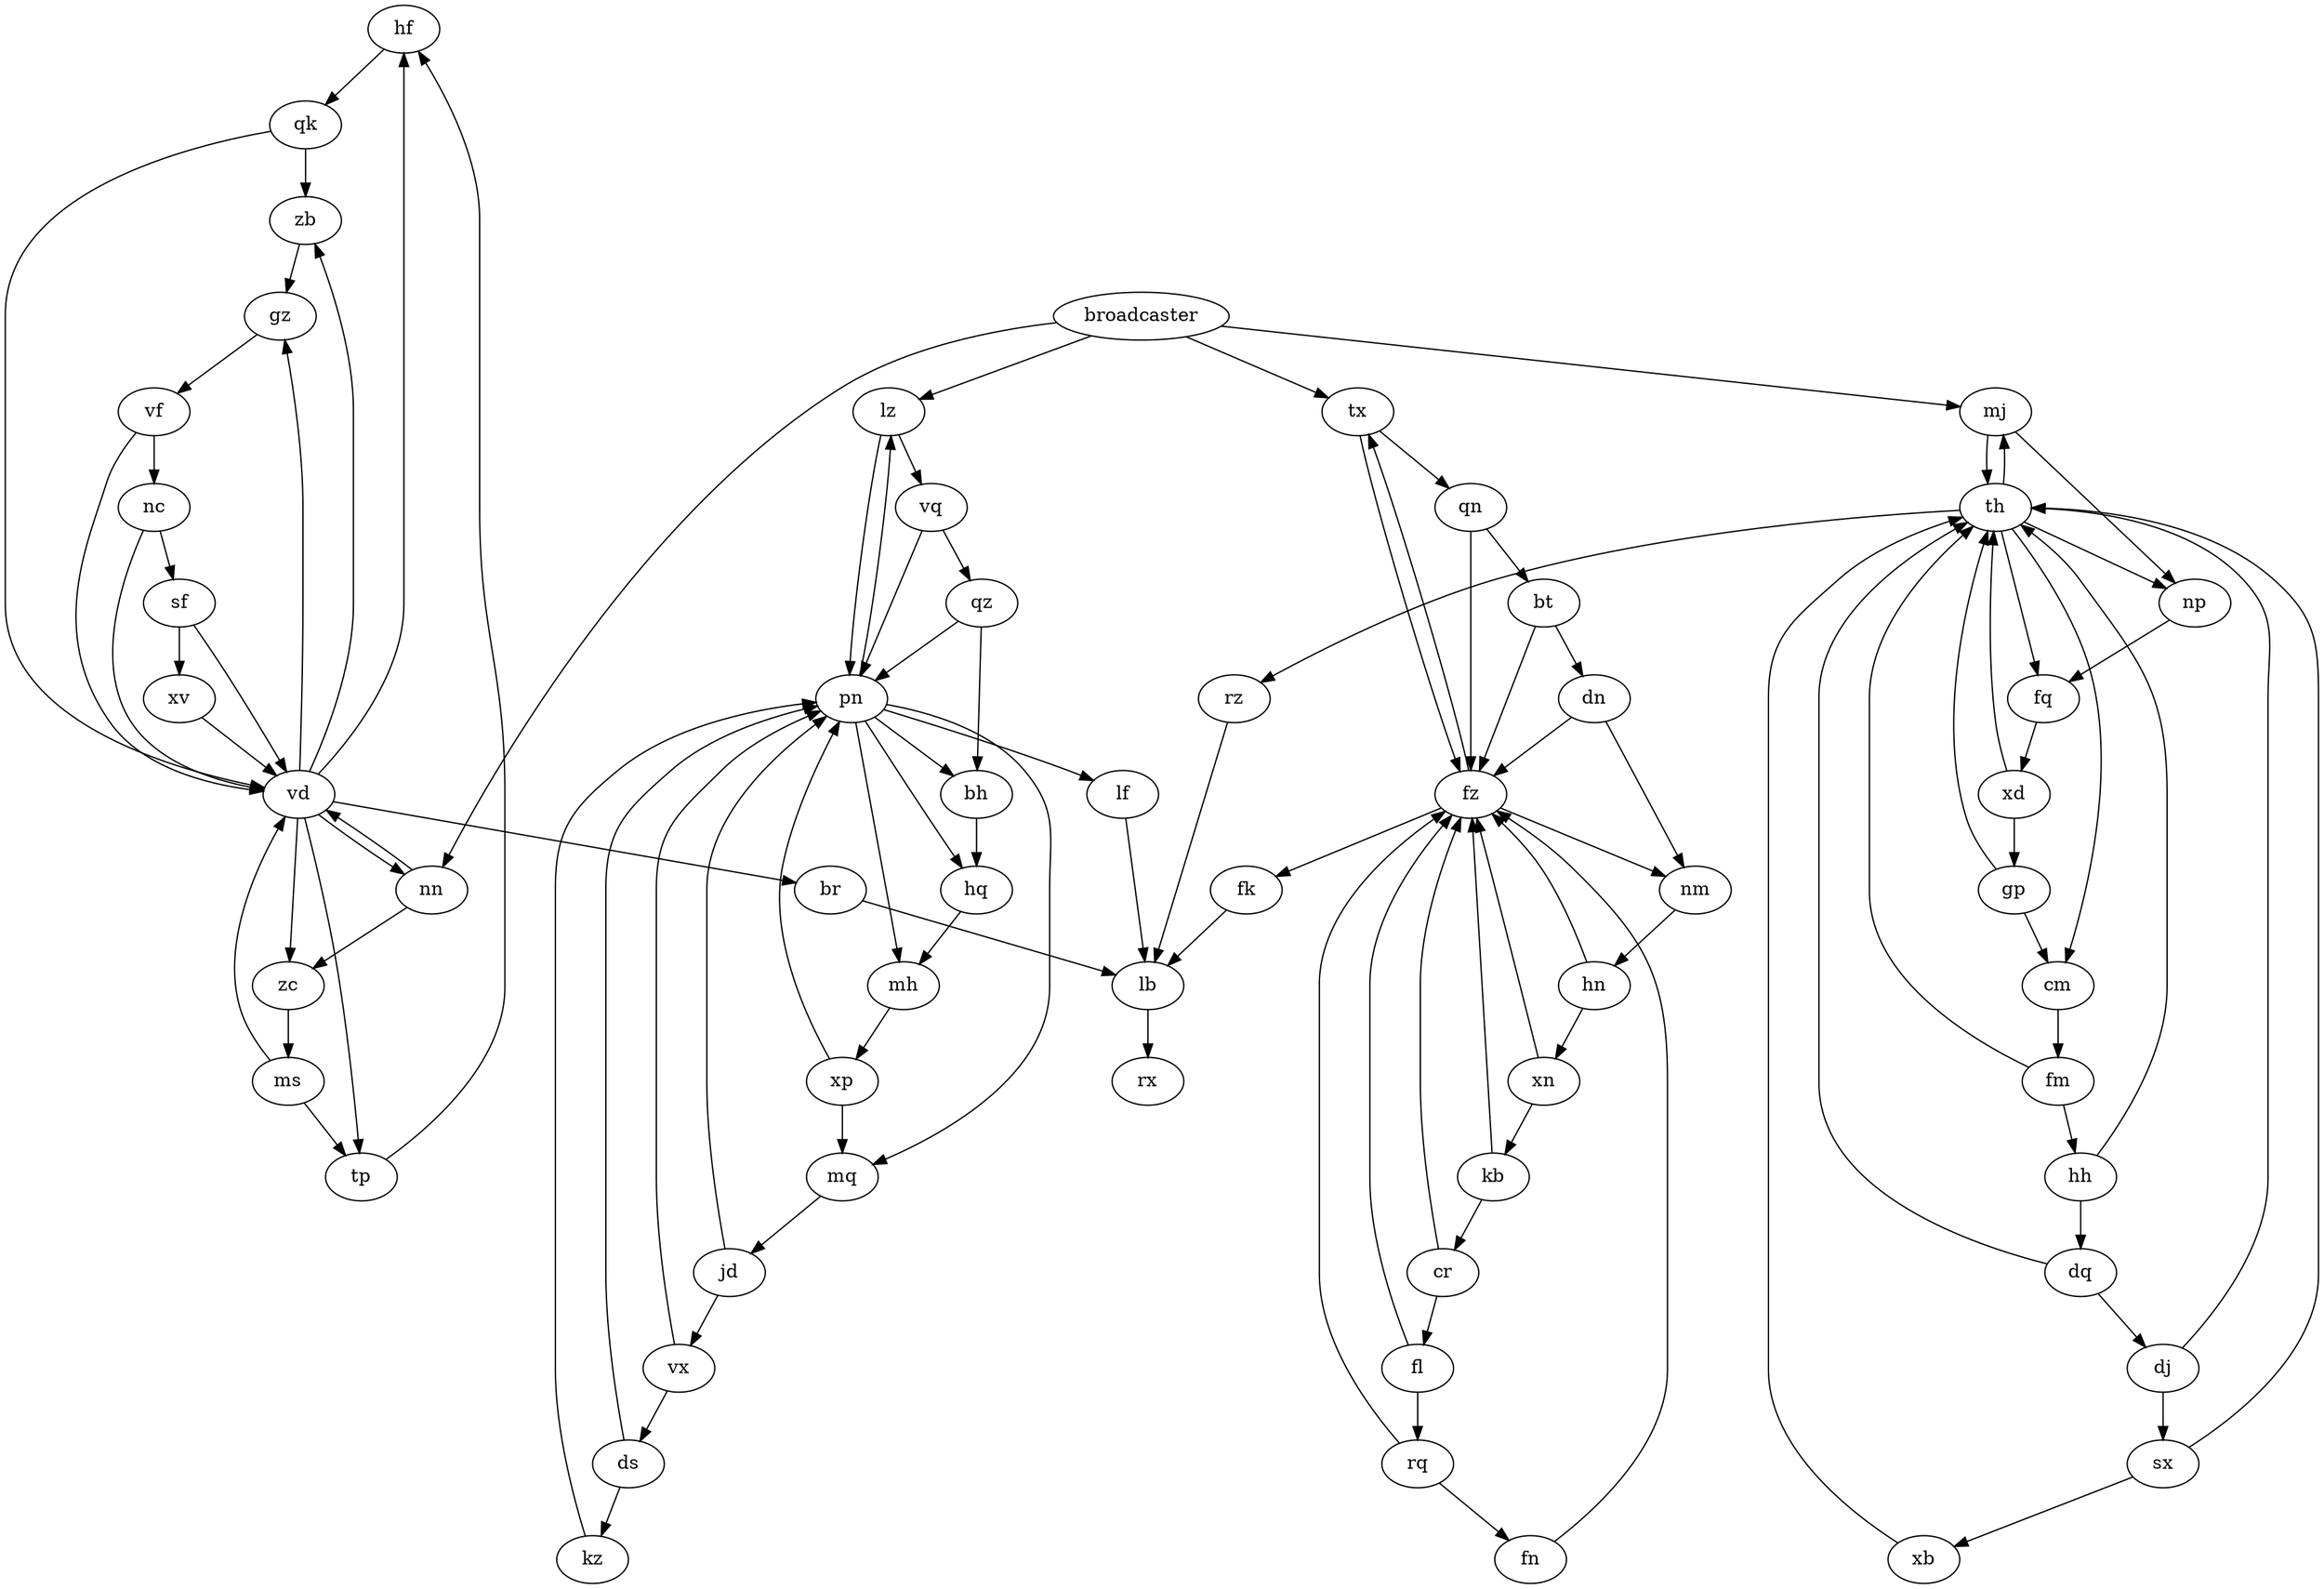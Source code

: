 strict digraph "Circuit" {
hf;
qk;
xp;
pn;
mq;
rz;
lb;
nm;
hn;
zb;
gz;
lf;
nn;
vd;
zc;
xn;
fz;
kb;
vf;
lz;
hq;
mh;
bh;
xb;
th;
nc;
ds;
kz;
br;
cm;
fm;
qz;
rx;
vx;
gp;
fq;
xd;
mj;
np;
vq;
fl;
rq;
hh;
tx;
qn;
dn;
xv;
tp;
sf;
fn;
ms;
fk;
bt;
dq;
sx;
jd;
dj;
broadcaster;
cr;
hf -> qk;
qk -> vd;
qk -> zb;
xp -> pn;
xp -> mq;
pn -> lz;
pn -> hq;
pn -> lf;
pn -> mh;
pn -> bh;
pn -> mq;
mq -> jd;
rz -> lb;
lb -> rx;
nm -> hn;
hn -> xn;
hn -> fz;
zb -> gz;
gz -> vf;
lf -> lb;
nn -> vd;
nn -> zc;
vd -> zc;
vd -> nn;
vd -> hf;
vd -> br;
vd -> zb;
vd -> tp;
vd -> gz;
zc -> ms;
xn -> fz;
xn -> kb;
fz -> fk;
fz -> nm;
fz -> tx;
kb -> cr;
kb -> fz;
vf -> nc;
vf -> vd;
lz -> vq;
lz -> pn;
hq -> mh;
mh -> xp;
bh -> hq;
xb -> th;
th -> mj;
th -> rz;
th -> np;
th -> fq;
th -> cm;
nc -> sf;
nc -> vd;
ds -> kz;
ds -> pn;
kz -> pn;
br -> lb;
cm -> fm;
fm -> hh;
fm -> th;
qz -> bh;
qz -> pn;
vx -> pn;
vx -> ds;
gp -> cm;
gp -> th;
fq -> xd;
xd -> th;
xd -> gp;
mj -> th;
mj -> np;
np -> fq;
vq -> qz;
vq -> pn;
fl -> fz;
fl -> rq;
rq -> fn;
rq -> fz;
hh -> th;
hh -> dq;
tx -> fz;
tx -> qn;
qn -> fz;
qn -> bt;
dn -> nm;
dn -> fz;
xv -> vd;
tp -> hf;
sf -> vd;
sf -> xv;
fn -> fz;
ms -> tp;
ms -> vd;
fk -> lb;
bt -> fz;
bt -> dn;
dq -> dj;
dq -> th;
sx -> th;
sx -> xb;
jd -> pn;
jd -> vx;
dj -> th;
dj -> sx;
broadcaster -> nn;
broadcaster -> lz;
broadcaster -> mj;
broadcaster -> tx;
cr -> fl;
cr -> fz;
}
